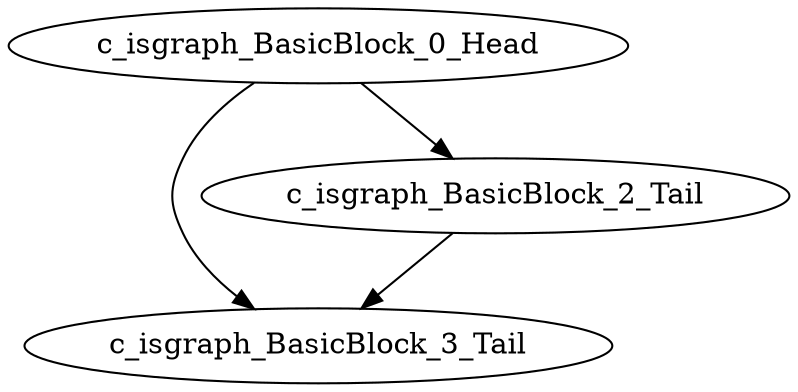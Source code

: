 digraph G {
    "c_isgraph_BasicBlock_0_Head" -> "c_isgraph_BasicBlock_3_Tail"
    "c_isgraph_BasicBlock_0_Head" -> "c_isgraph_BasicBlock_2_Tail"
    "c_isgraph_BasicBlock_2_Tail" -> "c_isgraph_BasicBlock_3_Tail"
}
